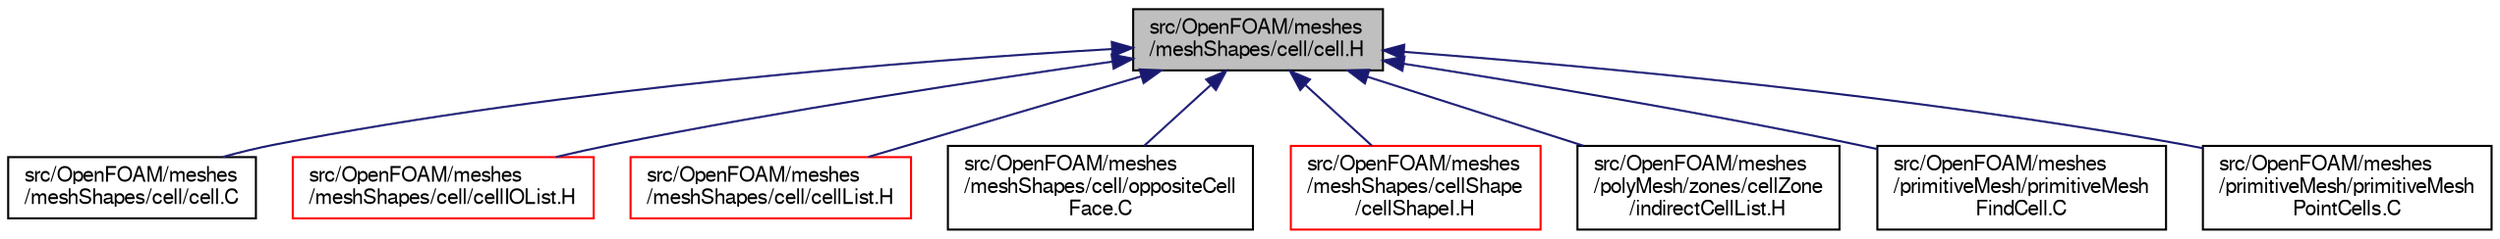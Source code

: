 digraph "src/OpenFOAM/meshes/meshShapes/cell/cell.H"
{
  bgcolor="transparent";
  edge [fontname="FreeSans",fontsize="10",labelfontname="FreeSans",labelfontsize="10"];
  node [fontname="FreeSans",fontsize="10",shape=record];
  Node147 [label="src/OpenFOAM/meshes\l/meshShapes/cell/cell.H",height=0.2,width=0.4,color="black", fillcolor="grey75", style="filled", fontcolor="black"];
  Node147 -> Node148 [dir="back",color="midnightblue",fontsize="10",style="solid",fontname="FreeSans"];
  Node148 [label="src/OpenFOAM/meshes\l/meshShapes/cell/cell.C",height=0.2,width=0.4,color="black",URL="$a11177.html"];
  Node147 -> Node149 [dir="back",color="midnightblue",fontsize="10",style="solid",fontname="FreeSans"];
  Node149 [label="src/OpenFOAM/meshes\l/meshShapes/cell/cellIOList.H",height=0.2,width=0.4,color="red",URL="$a11189.html"];
  Node147 -> Node153 [dir="back",color="midnightblue",fontsize="10",style="solid",fontname="FreeSans"];
  Node153 [label="src/OpenFOAM/meshes\l/meshShapes/cell/cellList.H",height=0.2,width=0.4,color="red",URL="$a11192.html"];
  Node147 -> Node2755 [dir="back",color="midnightblue",fontsize="10",style="solid",fontname="FreeSans"];
  Node2755 [label="src/OpenFOAM/meshes\l/meshShapes/cell/oppositeCell\lFace.C",height=0.2,width=0.4,color="black",URL="$a11195.html",tooltip="Given the cell and a face label, return the opposite face label and the face oriented in the same sen..."];
  Node147 -> Node2756 [dir="back",color="midnightblue",fontsize="10",style="solid",fontname="FreeSans"];
  Node2756 [label="src/OpenFOAM/meshes\l/meshShapes/cellShape\l/cellShapeI.H",height=0.2,width=0.4,color="red",URL="$a11282.html"];
  Node147 -> Node2781 [dir="back",color="midnightblue",fontsize="10",style="solid",fontname="FreeSans"];
  Node2781 [label="src/OpenFOAM/meshes\l/polyMesh/zones/cellZone\l/indirectCellList.H",height=0.2,width=0.4,color="black",URL="$a11783.html"];
  Node147 -> Node2748 [dir="back",color="midnightblue",fontsize="10",style="solid",fontname="FreeSans"];
  Node2748 [label="src/OpenFOAM/meshes\l/primitiveMesh/primitiveMesh\lFindCell.C",height=0.2,width=0.4,color="black",URL="$a11933.html"];
  Node147 -> Node2749 [dir="back",color="midnightblue",fontsize="10",style="solid",fontname="FreeSans"];
  Node2749 [label="src/OpenFOAM/meshes\l/primitiveMesh/primitiveMesh\lPointCells.C",height=0.2,width=0.4,color="black",URL="$a11939.html"];
}
